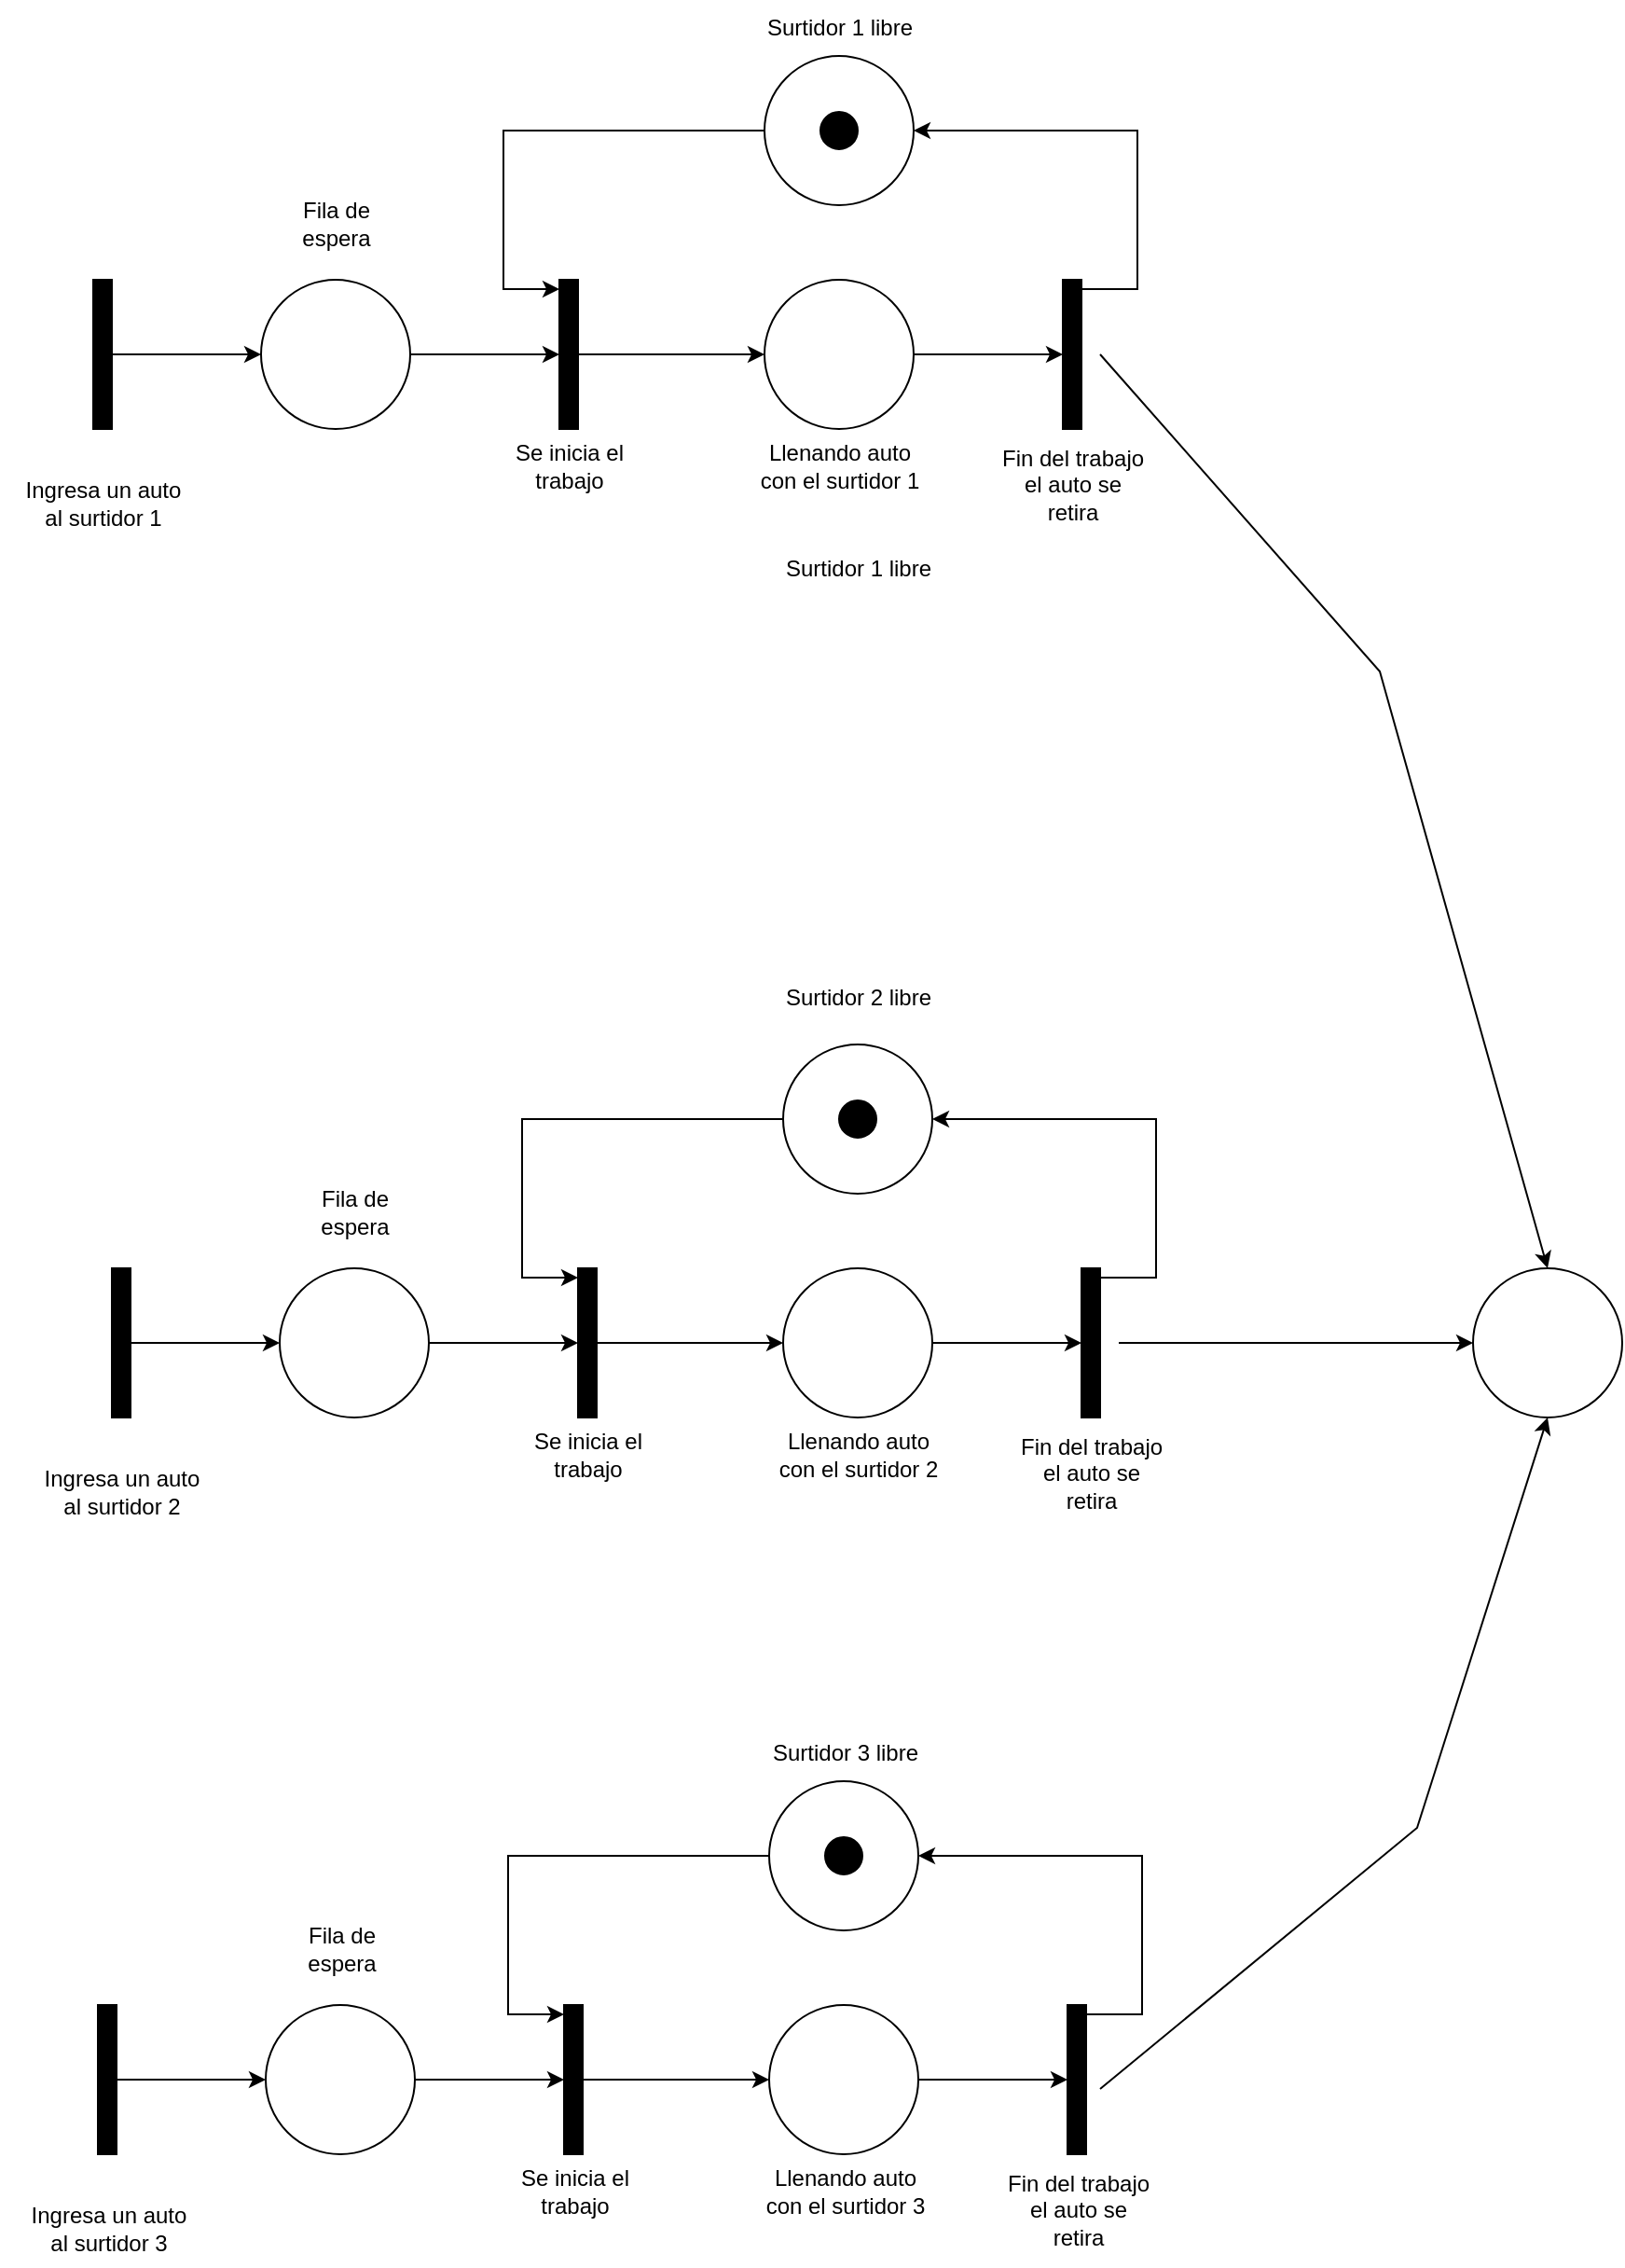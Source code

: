 <mxfile version="24.8.3">
  <diagram name="Page-1" id="Oc40Rs63sskiyYKFzjz5">
    <mxGraphModel dx="1912" dy="967" grid="1" gridSize="10" guides="1" tooltips="1" connect="1" arrows="1" fold="1" page="1" pageScale="1" pageWidth="1400" pageHeight="850" math="0" shadow="0">
      <root>
        <mxCell id="0" />
        <mxCell id="1" parent="0" />
        <mxCell id="h5ye1682O-FyIW6ObbOz-5" value="" style="edgeStyle=orthogonalEdgeStyle;rounded=0;orthogonalLoop=1;jettySize=auto;html=1;" edge="1" parent="1" source="h5ye1682O-FyIW6ObbOz-1">
          <mxGeometry relative="1" as="geometry">
            <mxPoint x="350" y="250" as="targetPoint" />
          </mxGeometry>
        </mxCell>
        <mxCell id="h5ye1682O-FyIW6ObbOz-1" value="" style="ellipse;whiteSpace=wrap;html=1;aspect=fixed;" vertex="1" parent="1">
          <mxGeometry x="190" y="210" width="80" height="80" as="geometry" />
        </mxCell>
        <mxCell id="h5ye1682O-FyIW6ObbOz-3" value="" style="edgeStyle=orthogonalEdgeStyle;rounded=0;orthogonalLoop=1;jettySize=auto;html=1;curved=0;" edge="1" parent="1" source="h5ye1682O-FyIW6ObbOz-2" target="h5ye1682O-FyIW6ObbOz-1">
          <mxGeometry relative="1" as="geometry" />
        </mxCell>
        <mxCell id="h5ye1682O-FyIW6ObbOz-2" value="" style="html=1;points=[[0,0,0,0,5],[0,1,0,0,-5],[1,0,0,0,5],[1,1,0,0,-5]];perimeter=orthogonalPerimeter;outlineConnect=0;targetShapes=umlLifeline;portConstraint=eastwest;newEdgeStyle={&quot;curved&quot;:0,&quot;rounded&quot;:0};fillColor=#000000;" vertex="1" parent="1">
          <mxGeometry x="100" y="210" width="10" height="80" as="geometry" />
        </mxCell>
        <mxCell id="h5ye1682O-FyIW6ObbOz-15" value="" style="edgeStyle=orthogonalEdgeStyle;rounded=0;orthogonalLoop=1;jettySize=auto;html=1;curved=0;" edge="1" parent="1" source="h5ye1682O-FyIW6ObbOz-8" target="h5ye1682O-FyIW6ObbOz-14">
          <mxGeometry relative="1" as="geometry" />
        </mxCell>
        <mxCell id="h5ye1682O-FyIW6ObbOz-8" value="" style="html=1;points=[[0,0,0,0,5],[0,1,0,0,-5],[1,0,0,0,5],[1,1,0,0,-5]];perimeter=orthogonalPerimeter;outlineConnect=0;targetShapes=umlLifeline;portConstraint=eastwest;newEdgeStyle={&quot;curved&quot;:0,&quot;rounded&quot;:0};fillColor=#000000;" vertex="1" parent="1">
          <mxGeometry x="350" y="210" width="10" height="80" as="geometry" />
        </mxCell>
        <mxCell id="h5ye1682O-FyIW6ObbOz-17" value="" style="edgeStyle=orthogonalEdgeStyle;rounded=0;orthogonalLoop=1;jettySize=auto;html=1;" edge="1" parent="1" source="h5ye1682O-FyIW6ObbOz-14" target="h5ye1682O-FyIW6ObbOz-16">
          <mxGeometry relative="1" as="geometry" />
        </mxCell>
        <mxCell id="h5ye1682O-FyIW6ObbOz-14" value="" style="ellipse;whiteSpace=wrap;html=1;aspect=fixed;" vertex="1" parent="1">
          <mxGeometry x="460" y="210" width="80" height="80" as="geometry" />
        </mxCell>
        <mxCell id="h5ye1682O-FyIW6ObbOz-16" value="" style="html=1;points=[[0,0,0,0,5],[0,1,0,0,-5],[1,0,0,0,5],[1,1,0,0,-5]];perimeter=orthogonalPerimeter;outlineConnect=0;targetShapes=umlLifeline;portConstraint=eastwest;newEdgeStyle={&quot;curved&quot;:0,&quot;rounded&quot;:0};fillColor=#000000;" vertex="1" parent="1">
          <mxGeometry x="620" y="210" width="10" height="80" as="geometry" />
        </mxCell>
        <mxCell id="h5ye1682O-FyIW6ObbOz-18" value="" style="ellipse;whiteSpace=wrap;html=1;aspect=fixed;" vertex="1" parent="1">
          <mxGeometry x="460" y="90" width="80" height="80" as="geometry" />
        </mxCell>
        <mxCell id="h5ye1682O-FyIW6ObbOz-19" value="" style="ellipse;whiteSpace=wrap;html=1;aspect=fixed;fillColor=#000000;" vertex="1" parent="1">
          <mxGeometry x="490" y="120" width="20" height="20" as="geometry" />
        </mxCell>
        <mxCell id="h5ye1682O-FyIW6ObbOz-20" value="" style="endArrow=classic;html=1;rounded=0;exitX=1;exitY=0;exitDx=0;exitDy=5;exitPerimeter=0;entryX=1;entryY=0.5;entryDx=0;entryDy=0;" edge="1" parent="1" source="h5ye1682O-FyIW6ObbOz-16" target="h5ye1682O-FyIW6ObbOz-18">
          <mxGeometry width="50" height="50" relative="1" as="geometry">
            <mxPoint x="600" y="320" as="sourcePoint" />
            <mxPoint x="650" y="270" as="targetPoint" />
            <Array as="points">
              <mxPoint x="660" y="215" />
              <mxPoint x="660" y="130" />
            </Array>
          </mxGeometry>
        </mxCell>
        <mxCell id="h5ye1682O-FyIW6ObbOz-21" value="" style="endArrow=classic;html=1;rounded=0;exitX=0;exitY=0.5;exitDx=0;exitDy=0;entryX=0;entryY=0;entryDx=0;entryDy=5;entryPerimeter=0;" edge="1" parent="1" source="h5ye1682O-FyIW6ObbOz-18" target="h5ye1682O-FyIW6ObbOz-8">
          <mxGeometry width="50" height="50" relative="1" as="geometry">
            <mxPoint x="600" y="320" as="sourcePoint" />
            <mxPoint x="650" y="270" as="targetPoint" />
            <Array as="points">
              <mxPoint x="320" y="130" />
              <mxPoint x="320" y="215" />
            </Array>
          </mxGeometry>
        </mxCell>
        <mxCell id="h5ye1682O-FyIW6ObbOz-25" value="&lt;div&gt;Ingresa un auto&lt;/div&gt;&lt;div&gt;al surtidor 1&lt;br&gt;&lt;/div&gt;" style="text;html=1;align=center;verticalAlign=middle;resizable=0;points=[];autosize=1;strokeColor=none;fillColor=none;" vertex="1" parent="1">
          <mxGeometry x="50" y="310" width="110" height="40" as="geometry" />
        </mxCell>
        <mxCell id="h5ye1682O-FyIW6ObbOz-26" value="&lt;div&gt;Fila de&lt;/div&gt;&lt;div&gt;espera&lt;br&gt;&lt;/div&gt;" style="text;html=1;align=center;verticalAlign=middle;resizable=0;points=[];autosize=1;strokeColor=none;fillColor=none;" vertex="1" parent="1">
          <mxGeometry x="200" y="160" width="60" height="40" as="geometry" />
        </mxCell>
        <mxCell id="h5ye1682O-FyIW6ObbOz-28" value="&lt;div&gt;Se inicia el&lt;/div&gt;&lt;div&gt;trabajo&lt;br&gt;&lt;/div&gt;" style="text;html=1;align=center;verticalAlign=middle;resizable=0;points=[];autosize=1;strokeColor=none;fillColor=none;" vertex="1" parent="1">
          <mxGeometry x="315" y="290" width="80" height="40" as="geometry" />
        </mxCell>
        <mxCell id="h5ye1682O-FyIW6ObbOz-29" value="&lt;div&gt;Llenando auto&lt;/div&gt;&lt;div&gt;con el surtidor 1&lt;br&gt;&lt;/div&gt;" style="text;html=1;align=center;verticalAlign=middle;resizable=0;points=[];autosize=1;strokeColor=none;fillColor=none;" vertex="1" parent="1">
          <mxGeometry x="445" y="290" width="110" height="40" as="geometry" />
        </mxCell>
        <mxCell id="h5ye1682O-FyIW6ObbOz-30" value="&lt;div&gt;Fin del trabajo&lt;/div&gt;&lt;div&gt;el auto se&lt;/div&gt;&lt;div&gt;retira&lt;br&gt;&lt;/div&gt;" style="text;html=1;align=center;verticalAlign=middle;resizable=0;points=[];autosize=1;strokeColor=none;fillColor=none;" vertex="1" parent="1">
          <mxGeometry x="575" y="290" width="100" height="60" as="geometry" />
        </mxCell>
        <mxCell id="h5ye1682O-FyIW6ObbOz-31" value="Surtidor 1 libre" style="text;html=1;align=center;verticalAlign=middle;resizable=0;points=[];autosize=1;strokeColor=none;fillColor=none;" vertex="1" parent="1">
          <mxGeometry x="450" y="60" width="100" height="30" as="geometry" />
        </mxCell>
        <mxCell id="h5ye1682O-FyIW6ObbOz-32" value="" style="edgeStyle=orthogonalEdgeStyle;rounded=0;orthogonalLoop=1;jettySize=auto;html=1;" edge="1" parent="1" source="h5ye1682O-FyIW6ObbOz-33">
          <mxGeometry relative="1" as="geometry">
            <mxPoint x="360" y="780" as="targetPoint" />
          </mxGeometry>
        </mxCell>
        <mxCell id="h5ye1682O-FyIW6ObbOz-33" value="" style="ellipse;whiteSpace=wrap;html=1;aspect=fixed;" vertex="1" parent="1">
          <mxGeometry x="200" y="740" width="80" height="80" as="geometry" />
        </mxCell>
        <mxCell id="h5ye1682O-FyIW6ObbOz-34" value="" style="edgeStyle=orthogonalEdgeStyle;rounded=0;orthogonalLoop=1;jettySize=auto;html=1;curved=0;" edge="1" parent="1" source="h5ye1682O-FyIW6ObbOz-35" target="h5ye1682O-FyIW6ObbOz-33">
          <mxGeometry relative="1" as="geometry" />
        </mxCell>
        <mxCell id="h5ye1682O-FyIW6ObbOz-35" value="" style="html=1;points=[[0,0,0,0,5],[0,1,0,0,-5],[1,0,0,0,5],[1,1,0,0,-5]];perimeter=orthogonalPerimeter;outlineConnect=0;targetShapes=umlLifeline;portConstraint=eastwest;newEdgeStyle={&quot;curved&quot;:0,&quot;rounded&quot;:0};fillColor=#000000;" vertex="1" parent="1">
          <mxGeometry x="110" y="740" width="10" height="80" as="geometry" />
        </mxCell>
        <mxCell id="h5ye1682O-FyIW6ObbOz-36" value="" style="edgeStyle=orthogonalEdgeStyle;rounded=0;orthogonalLoop=1;jettySize=auto;html=1;curved=0;" edge="1" parent="1" source="h5ye1682O-FyIW6ObbOz-37" target="h5ye1682O-FyIW6ObbOz-39">
          <mxGeometry relative="1" as="geometry" />
        </mxCell>
        <mxCell id="h5ye1682O-FyIW6ObbOz-37" value="" style="html=1;points=[[0,0,0,0,5],[0,1,0,0,-5],[1,0,0,0,5],[1,1,0,0,-5]];perimeter=orthogonalPerimeter;outlineConnect=0;targetShapes=umlLifeline;portConstraint=eastwest;newEdgeStyle={&quot;curved&quot;:0,&quot;rounded&quot;:0};fillColor=#000000;" vertex="1" parent="1">
          <mxGeometry x="360" y="740" width="10" height="80" as="geometry" />
        </mxCell>
        <mxCell id="h5ye1682O-FyIW6ObbOz-38" value="" style="edgeStyle=orthogonalEdgeStyle;rounded=0;orthogonalLoop=1;jettySize=auto;html=1;" edge="1" parent="1" source="h5ye1682O-FyIW6ObbOz-39" target="h5ye1682O-FyIW6ObbOz-40">
          <mxGeometry relative="1" as="geometry" />
        </mxCell>
        <mxCell id="h5ye1682O-FyIW6ObbOz-39" value="" style="ellipse;whiteSpace=wrap;html=1;aspect=fixed;" vertex="1" parent="1">
          <mxGeometry x="470" y="740" width="80" height="80" as="geometry" />
        </mxCell>
        <mxCell id="h5ye1682O-FyIW6ObbOz-40" value="" style="html=1;points=[[0,0,0,0,5],[0,1,0,0,-5],[1,0,0,0,5],[1,1,0,0,-5]];perimeter=orthogonalPerimeter;outlineConnect=0;targetShapes=umlLifeline;portConstraint=eastwest;newEdgeStyle={&quot;curved&quot;:0,&quot;rounded&quot;:0};fillColor=#000000;" vertex="1" parent="1">
          <mxGeometry x="630" y="740" width="10" height="80" as="geometry" />
        </mxCell>
        <mxCell id="h5ye1682O-FyIW6ObbOz-41" value="" style="ellipse;whiteSpace=wrap;html=1;aspect=fixed;" vertex="1" parent="1">
          <mxGeometry x="470" y="620" width="80" height="80" as="geometry" />
        </mxCell>
        <mxCell id="h5ye1682O-FyIW6ObbOz-42" value="" style="ellipse;whiteSpace=wrap;html=1;aspect=fixed;fillColor=#000000;" vertex="1" parent="1">
          <mxGeometry x="500" y="650" width="20" height="20" as="geometry" />
        </mxCell>
        <mxCell id="h5ye1682O-FyIW6ObbOz-43" value="" style="endArrow=classic;html=1;rounded=0;exitX=1;exitY=0;exitDx=0;exitDy=5;exitPerimeter=0;entryX=1;entryY=0.5;entryDx=0;entryDy=0;" edge="1" parent="1" source="h5ye1682O-FyIW6ObbOz-40" target="h5ye1682O-FyIW6ObbOz-41">
          <mxGeometry width="50" height="50" relative="1" as="geometry">
            <mxPoint x="610" y="850" as="sourcePoint" />
            <mxPoint x="660" y="800" as="targetPoint" />
            <Array as="points">
              <mxPoint x="670" y="745" />
              <mxPoint x="670" y="660" />
            </Array>
          </mxGeometry>
        </mxCell>
        <mxCell id="h5ye1682O-FyIW6ObbOz-44" value="" style="endArrow=classic;html=1;rounded=0;exitX=0;exitY=0.5;exitDx=0;exitDy=0;entryX=0;entryY=0;entryDx=0;entryDy=5;entryPerimeter=0;" edge="1" parent="1" source="h5ye1682O-FyIW6ObbOz-41" target="h5ye1682O-FyIW6ObbOz-37">
          <mxGeometry width="50" height="50" relative="1" as="geometry">
            <mxPoint x="610" y="850" as="sourcePoint" />
            <mxPoint x="660" y="800" as="targetPoint" />
            <Array as="points">
              <mxPoint x="330" y="660" />
              <mxPoint x="330" y="745" />
            </Array>
          </mxGeometry>
        </mxCell>
        <mxCell id="h5ye1682O-FyIW6ObbOz-45" value="&lt;div&gt;Ingresa un auto&lt;/div&gt;&lt;div&gt;al surtidor 2&lt;br&gt;&lt;/div&gt;" style="text;html=1;align=center;verticalAlign=middle;resizable=0;points=[];autosize=1;strokeColor=none;fillColor=none;" vertex="1" parent="1">
          <mxGeometry x="60" y="840" width="110" height="40" as="geometry" />
        </mxCell>
        <mxCell id="h5ye1682O-FyIW6ObbOz-46" value="&lt;div&gt;Fila de&lt;/div&gt;&lt;div&gt;espera&lt;br&gt;&lt;/div&gt;" style="text;html=1;align=center;verticalAlign=middle;resizable=0;points=[];autosize=1;strokeColor=none;fillColor=none;" vertex="1" parent="1">
          <mxGeometry x="210" y="690" width="60" height="40" as="geometry" />
        </mxCell>
        <mxCell id="h5ye1682O-FyIW6ObbOz-47" value="&lt;div&gt;Se inicia el&lt;/div&gt;&lt;div&gt;trabajo&lt;br&gt;&lt;/div&gt;" style="text;html=1;align=center;verticalAlign=middle;resizable=0;points=[];autosize=1;strokeColor=none;fillColor=none;" vertex="1" parent="1">
          <mxGeometry x="325" y="820" width="80" height="40" as="geometry" />
        </mxCell>
        <mxCell id="h5ye1682O-FyIW6ObbOz-48" value="&lt;div&gt;Llenando auto&lt;/div&gt;&lt;div&gt;con el surtidor 2&lt;br&gt;&lt;/div&gt;" style="text;html=1;align=center;verticalAlign=middle;resizable=0;points=[];autosize=1;strokeColor=none;fillColor=none;" vertex="1" parent="1">
          <mxGeometry x="455" y="820" width="110" height="40" as="geometry" />
        </mxCell>
        <mxCell id="h5ye1682O-FyIW6ObbOz-49" value="&lt;div&gt;Fin del trabajo&lt;/div&gt;&lt;div&gt;el auto se&lt;/div&gt;&lt;div&gt;retira&lt;br&gt;&lt;/div&gt;" style="text;html=1;align=center;verticalAlign=middle;resizable=0;points=[];autosize=1;strokeColor=none;fillColor=none;" vertex="1" parent="1">
          <mxGeometry x="585" y="820" width="100" height="60" as="geometry" />
        </mxCell>
        <mxCell id="h5ye1682O-FyIW6ObbOz-50" value="Surtidor 1 libre" style="text;html=1;align=center;verticalAlign=middle;resizable=0;points=[];autosize=1;strokeColor=none;fillColor=none;" vertex="1" parent="1">
          <mxGeometry x="460" y="350" width="100" height="30" as="geometry" />
        </mxCell>
        <mxCell id="h5ye1682O-FyIW6ObbOz-51" value="" style="edgeStyle=orthogonalEdgeStyle;rounded=0;orthogonalLoop=1;jettySize=auto;html=1;" edge="1" parent="1" source="h5ye1682O-FyIW6ObbOz-52">
          <mxGeometry relative="1" as="geometry">
            <mxPoint x="352.5" y="1175" as="targetPoint" />
          </mxGeometry>
        </mxCell>
        <mxCell id="h5ye1682O-FyIW6ObbOz-52" value="" style="ellipse;whiteSpace=wrap;html=1;aspect=fixed;" vertex="1" parent="1">
          <mxGeometry x="192.5" y="1135" width="80" height="80" as="geometry" />
        </mxCell>
        <mxCell id="h5ye1682O-FyIW6ObbOz-53" value="" style="edgeStyle=orthogonalEdgeStyle;rounded=0;orthogonalLoop=1;jettySize=auto;html=1;curved=0;" edge="1" parent="1" source="h5ye1682O-FyIW6ObbOz-54" target="h5ye1682O-FyIW6ObbOz-52">
          <mxGeometry relative="1" as="geometry" />
        </mxCell>
        <mxCell id="h5ye1682O-FyIW6ObbOz-54" value="" style="html=1;points=[[0,0,0,0,5],[0,1,0,0,-5],[1,0,0,0,5],[1,1,0,0,-5]];perimeter=orthogonalPerimeter;outlineConnect=0;targetShapes=umlLifeline;portConstraint=eastwest;newEdgeStyle={&quot;curved&quot;:0,&quot;rounded&quot;:0};fillColor=#000000;" vertex="1" parent="1">
          <mxGeometry x="102.5" y="1135" width="10" height="80" as="geometry" />
        </mxCell>
        <mxCell id="h5ye1682O-FyIW6ObbOz-55" value="" style="edgeStyle=orthogonalEdgeStyle;rounded=0;orthogonalLoop=1;jettySize=auto;html=1;curved=0;" edge="1" parent="1" source="h5ye1682O-FyIW6ObbOz-56" target="h5ye1682O-FyIW6ObbOz-58">
          <mxGeometry relative="1" as="geometry" />
        </mxCell>
        <mxCell id="h5ye1682O-FyIW6ObbOz-56" value="" style="html=1;points=[[0,0,0,0,5],[0,1,0,0,-5],[1,0,0,0,5],[1,1,0,0,-5]];perimeter=orthogonalPerimeter;outlineConnect=0;targetShapes=umlLifeline;portConstraint=eastwest;newEdgeStyle={&quot;curved&quot;:0,&quot;rounded&quot;:0};fillColor=#000000;" vertex="1" parent="1">
          <mxGeometry x="352.5" y="1135" width="10" height="80" as="geometry" />
        </mxCell>
        <mxCell id="h5ye1682O-FyIW6ObbOz-57" value="" style="edgeStyle=orthogonalEdgeStyle;rounded=0;orthogonalLoop=1;jettySize=auto;html=1;" edge="1" parent="1" source="h5ye1682O-FyIW6ObbOz-58" target="h5ye1682O-FyIW6ObbOz-59">
          <mxGeometry relative="1" as="geometry" />
        </mxCell>
        <mxCell id="h5ye1682O-FyIW6ObbOz-58" value="" style="ellipse;whiteSpace=wrap;html=1;aspect=fixed;" vertex="1" parent="1">
          <mxGeometry x="462.5" y="1135" width="80" height="80" as="geometry" />
        </mxCell>
        <mxCell id="h5ye1682O-FyIW6ObbOz-59" value="" style="html=1;points=[[0,0,0,0,5],[0,1,0,0,-5],[1,0,0,0,5],[1,1,0,0,-5]];perimeter=orthogonalPerimeter;outlineConnect=0;targetShapes=umlLifeline;portConstraint=eastwest;newEdgeStyle={&quot;curved&quot;:0,&quot;rounded&quot;:0};fillColor=#000000;" vertex="1" parent="1">
          <mxGeometry x="622.5" y="1135" width="10" height="80" as="geometry" />
        </mxCell>
        <mxCell id="h5ye1682O-FyIW6ObbOz-60" value="" style="ellipse;whiteSpace=wrap;html=1;aspect=fixed;" vertex="1" parent="1">
          <mxGeometry x="462.5" y="1015" width="80" height="80" as="geometry" />
        </mxCell>
        <mxCell id="h5ye1682O-FyIW6ObbOz-61" value="" style="ellipse;whiteSpace=wrap;html=1;aspect=fixed;fillColor=#000000;" vertex="1" parent="1">
          <mxGeometry x="492.5" y="1045" width="20" height="20" as="geometry" />
        </mxCell>
        <mxCell id="h5ye1682O-FyIW6ObbOz-62" value="" style="endArrow=classic;html=1;rounded=0;exitX=1;exitY=0;exitDx=0;exitDy=5;exitPerimeter=0;entryX=1;entryY=0.5;entryDx=0;entryDy=0;" edge="1" parent="1" source="h5ye1682O-FyIW6ObbOz-59" target="h5ye1682O-FyIW6ObbOz-60">
          <mxGeometry width="50" height="50" relative="1" as="geometry">
            <mxPoint x="602.5" y="1245" as="sourcePoint" />
            <mxPoint x="652.5" y="1195" as="targetPoint" />
            <Array as="points">
              <mxPoint x="662.5" y="1140" />
              <mxPoint x="662.5" y="1055" />
            </Array>
          </mxGeometry>
        </mxCell>
        <mxCell id="h5ye1682O-FyIW6ObbOz-63" value="" style="endArrow=classic;html=1;rounded=0;exitX=0;exitY=0.5;exitDx=0;exitDy=0;entryX=0;entryY=0;entryDx=0;entryDy=5;entryPerimeter=0;" edge="1" parent="1" source="h5ye1682O-FyIW6ObbOz-60" target="h5ye1682O-FyIW6ObbOz-56">
          <mxGeometry width="50" height="50" relative="1" as="geometry">
            <mxPoint x="602.5" y="1245" as="sourcePoint" />
            <mxPoint x="652.5" y="1195" as="targetPoint" />
            <Array as="points">
              <mxPoint x="322.5" y="1055" />
              <mxPoint x="322.5" y="1140" />
            </Array>
          </mxGeometry>
        </mxCell>
        <mxCell id="h5ye1682O-FyIW6ObbOz-64" value="&lt;div&gt;Ingresa un auto&lt;/div&gt;&lt;div&gt;al surtidor 3&lt;br&gt;&lt;/div&gt;" style="text;html=1;align=center;verticalAlign=middle;resizable=0;points=[];autosize=1;strokeColor=none;fillColor=none;" vertex="1" parent="1">
          <mxGeometry x="52.5" y="1235" width="110" height="40" as="geometry" />
        </mxCell>
        <mxCell id="h5ye1682O-FyIW6ObbOz-65" value="&lt;div&gt;Fila de&lt;/div&gt;&lt;div&gt;espera&lt;br&gt;&lt;/div&gt;" style="text;html=1;align=center;verticalAlign=middle;resizable=0;points=[];autosize=1;strokeColor=none;fillColor=none;" vertex="1" parent="1">
          <mxGeometry x="202.5" y="1085" width="60" height="40" as="geometry" />
        </mxCell>
        <mxCell id="h5ye1682O-FyIW6ObbOz-66" value="&lt;div&gt;Se inicia el&lt;/div&gt;&lt;div&gt;trabajo&lt;br&gt;&lt;/div&gt;" style="text;html=1;align=center;verticalAlign=middle;resizable=0;points=[];autosize=1;strokeColor=none;fillColor=none;" vertex="1" parent="1">
          <mxGeometry x="317.5" y="1215" width="80" height="40" as="geometry" />
        </mxCell>
        <mxCell id="h5ye1682O-FyIW6ObbOz-67" value="&lt;div&gt;Llenando auto&lt;/div&gt;&lt;div&gt;con el surtidor 3&lt;br&gt;&lt;/div&gt;" style="text;html=1;align=center;verticalAlign=middle;resizable=0;points=[];autosize=1;strokeColor=none;fillColor=none;" vertex="1" parent="1">
          <mxGeometry x="447.5" y="1215" width="110" height="40" as="geometry" />
        </mxCell>
        <mxCell id="h5ye1682O-FyIW6ObbOz-68" value="&lt;div&gt;Fin del trabajo&lt;/div&gt;&lt;div&gt;el auto se&lt;/div&gt;&lt;div&gt;retira&lt;br&gt;&lt;/div&gt;" style="text;html=1;align=center;verticalAlign=middle;resizable=0;points=[];autosize=1;strokeColor=none;fillColor=none;" vertex="1" parent="1">
          <mxGeometry x="577.5" y="1215" width="100" height="60" as="geometry" />
        </mxCell>
        <mxCell id="h5ye1682O-FyIW6ObbOz-69" value="Surtidor 3 libre" style="text;html=1;align=center;verticalAlign=middle;resizable=0;points=[];autosize=1;strokeColor=none;fillColor=none;" vertex="1" parent="1">
          <mxGeometry x="452.5" y="985" width="100" height="30" as="geometry" />
        </mxCell>
        <mxCell id="h5ye1682O-FyIW6ObbOz-71" value="Surtidor 2 libre" style="text;html=1;align=center;verticalAlign=middle;resizable=0;points=[];autosize=1;strokeColor=none;fillColor=none;" vertex="1" parent="1">
          <mxGeometry x="460" y="580" width="100" height="30" as="geometry" />
        </mxCell>
        <mxCell id="h5ye1682O-FyIW6ObbOz-72" value="" style="ellipse;whiteSpace=wrap;html=1;aspect=fixed;" vertex="1" parent="1">
          <mxGeometry x="840" y="740" width="80" height="80" as="geometry" />
        </mxCell>
        <mxCell id="h5ye1682O-FyIW6ObbOz-73" value="" style="endArrow=classic;html=1;rounded=0;entryX=0;entryY=0.5;entryDx=0;entryDy=0;" edge="1" parent="1" target="h5ye1682O-FyIW6ObbOz-72">
          <mxGeometry width="50" height="50" relative="1" as="geometry">
            <mxPoint x="650" y="780" as="sourcePoint" />
            <mxPoint x="840" y="690" as="targetPoint" />
          </mxGeometry>
        </mxCell>
        <mxCell id="h5ye1682O-FyIW6ObbOz-74" value="" style="endArrow=classic;html=1;rounded=0;entryX=0.5;entryY=0;entryDx=0;entryDy=0;" edge="1" parent="1" target="h5ye1682O-FyIW6ObbOz-72">
          <mxGeometry width="50" height="50" relative="1" as="geometry">
            <mxPoint x="640" y="250" as="sourcePoint" />
            <mxPoint x="840" y="690" as="targetPoint" />
            <Array as="points">
              <mxPoint x="790" y="420" />
            </Array>
          </mxGeometry>
        </mxCell>
        <mxCell id="h5ye1682O-FyIW6ObbOz-75" value="" style="endArrow=classic;html=1;rounded=0;entryX=0.5;entryY=1;entryDx=0;entryDy=0;" edge="1" parent="1" target="h5ye1682O-FyIW6ObbOz-72">
          <mxGeometry width="50" height="50" relative="1" as="geometry">
            <mxPoint x="640" y="1180" as="sourcePoint" />
            <mxPoint x="860" y="910" as="targetPoint" />
            <Array as="points">
              <mxPoint x="810" y="1040" />
            </Array>
          </mxGeometry>
        </mxCell>
      </root>
    </mxGraphModel>
  </diagram>
</mxfile>
